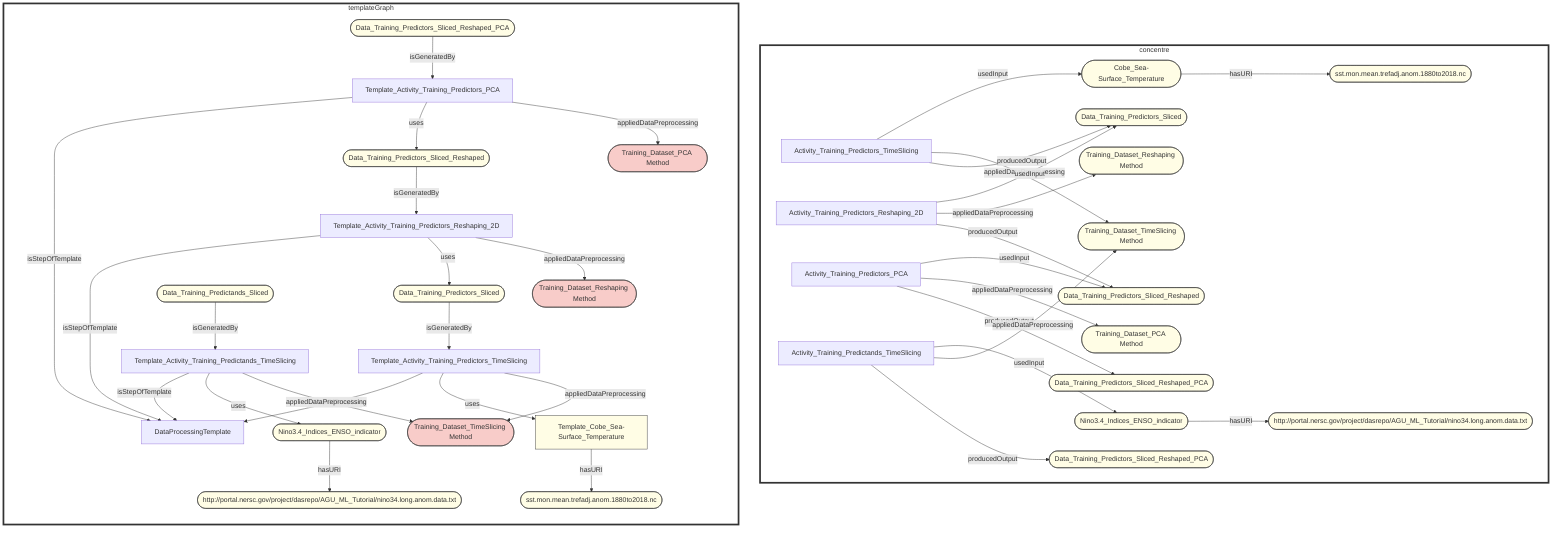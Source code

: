 graph



style templateGraph fill:#ffffff,stroke:#333,stroke-width:4px
style concentre fill:#ffffff,stroke:#333,stroke-width:4px


subgraph concentre


Cobe_Sea-Surface_Temperature([Cobe_Sea-Surface_Temperature])
Data_Training_Predictors_Sliced([Data_Training_Predictors_Sliced])
Training_Dataset_TimeSlicing([Training_Dataset_TimeSlicing Method])
sst.mon.mean.trefadj.anom.1880to2018.nc([sst.mon.mean.trefadj.anom.1880to2018.nc])
Training_Dataset_Reshaping([Training_Dataset_Reshaping Method])
Data_Training_Predictors_Sliced_Reshaped([Data_Training_Predictors_Sliced_Reshaped])
Training_Dataset_PCA([Training_Dataset_PCA Method])
Data_Training_Predictors_Sliced_Reshaped_PCA([Data_Training_Predictors_Sliced_Reshaped_PCA])
Nino_ENSO_Indicator([Nino3.4_Indices_ENSO_indicator])
Data_Training_Predictands_Sliced([Data_Training_Predictors_Sliced_Reshaped_PCA])
Nino_ENSO_IndicatorURL([http://portal.nersc.gov/project/dasrepo/AGU_ML_Tutorial/nino34.long.anom.data.txt])

style Cobe_Sea-Surface_Temperature fill:#FFFDE5,stroke:#333,stroke-width:1px
style Training_Dataset_TimeSlicing fill:#FFFDE5,stroke:#333,stroke-width:1px
style Data_Training_Predictors_Sliced fill:#FFFDE5,stroke:#333,stroke-width:1px
style Training_Dataset_Reshaping fill:#FFFDE5,stroke:#333,stroke-width:1px
style Data_Training_Predictors_Sliced_Reshaped fill:#FFFDE5,stroke:#333,stroke-width:1px
style Training_Dataset_PCA fill:#FFFDE5,stroke:#333,stroke-width:1px
style Data_Training_Predictors_Sliced_Reshaped_PCA fill:#FFFDE5,stroke:#333,stroke-width:1px
style Nino_ENSO_Indicator fill:#FFFDE5,stroke:#333,stroke-width:1px
style Data_Training_Predictands_Sliced fill:#FFFDE5,stroke:#333,stroke-width:1px
style sst.mon.mean.trefadj.anom.1880to2018.nc fill:#FFFDE5,stroke:#333,stroke-width:1px
style Nino_ENSO_IndicatorURL fill:#FFFDE5,stroke:#333,stroke-width:1px


Nino_ENSO_Indicator--> |hasURI| Nino_ENSO_IndicatorURL

Activity_Training_Predictors_TimeSlicing -->|usedInput| Cobe_Sea-Surface_Temperature
Activity_Training_Predictors_TimeSlicing -->|appliedDataPreprocessing| Training_Dataset_TimeSlicing
Activity_Training_Predictors_TimeSlicing -->|producedOutput| Data_Training_Predictors_Sliced
Cobe_Sea-Surface_Temperature -->|hasURI| sst.mon.mean.trefadj.anom.1880to2018.nc
Activity_Training_Predictors_Reshaping_2D -->|usedInput| Data_Training_Predictors_Sliced
Activity_Training_Predictors_Reshaping_2D -->|appliedDataPreprocessing| Training_Dataset_Reshaping
Activity_Training_Predictors_Reshaping_2D -->|producedOutput| Data_Training_Predictors_Sliced_Reshaped
Activity_Training_Predictors_PCA -->|usedInput| Data_Training_Predictors_Sliced_Reshaped
Activity_Training_Predictors_PCA -->|appliedDataPreprocessing| Training_Dataset_PCA
Activity_Training_Predictors_PCA -->|producedOutput| Data_Training_Predictors_Sliced_Reshaped_PCA
Activity_Training_Predictands_TimeSlicing -->|usedInput| Nino_ENSO_Indicator
Activity_Training_Predictands_TimeSlicing -->|appliedDataPreprocessing| Training_Dataset_TimeSlicing
Activity_Training_Predictands_TimeSlicing -->|producedOutput| Data_Training_Predictands_Sliced



end




subgraph templateGraph
direction TB
DataProcessingTemplate[DataProcessingTemplate]


Template_Data_Training_Predictors_Sliced([Data_Training_Predictors_Sliced])
Template_Training_Dataset_TimeSlicing([Training_Dataset_TimeSlicing Method])
Template_sst.mon.mean.trefadj.anom.1880to2018.nc([sst.mon.mean.trefadj.anom.1880to2018.nc])
Template_Training_Dataset_Reshaping([Training_Dataset_Reshaping Method])
Template_Data_Training_Predictors_Sliced_Reshaped([Data_Training_Predictors_Sliced_Reshaped])
Template_Training_Dataset_PCA([Training_Dataset_PCA Method])
Template_Data_Training_Predictors_Sliced_Reshaped_PCA([Data_Training_Predictors_Sliced_Reshaped_PCA])
Template_Nino_ENSO_Indicator([Nino3.4_Indices_ENSO_indicator])
Template_Data_Training_Predictands_Sliced([Data_Training_Predictands_Sliced])
Template_Nino_ENSO_IndicatorURL([http://portal.nersc.gov/project/dasrepo/AGU_ML_Tutorial/nino34.long.anom.data.txt])

style Template_Cobe_Sea-Surface_Temperature fill:#FFFDE5,stroke:#333,stroke-width:1px
style Template_Training_Dataset_TimeSlicing fill:#FFFDE5,stroke:#333,stroke-width:1px
style Template_Data_Training_Predictors_Sliced fill:#FFFDE5,stroke:#333,stroke-width:1px
style Template_Training_Dataset_Reshaping fill:#FFFDE5,stroke:#333,stroke-width:1px
style Template_Data_Training_Predictors_Sliced_Reshaped fill:#FFFDE5,stroke:#333,stroke-width:1px
style Template_Training_Dataset_PCA fill:#FFFDE5,stroke:#333,stroke-width:1px
style Template_Data_Training_Predictors_Sliced_Reshaped_PCA fill:#FFFDE5,stroke:#333,stroke-width:1px
style Template_Nino_ENSO_Indicator fill:#FFFDE5,stroke:#333,stroke-width:1px
style Template_Data_Training_Predictands_Sliced fill:#FFFDE5,stroke:#333,stroke-width:1px
style Template_sst.mon.mean.trefadj.anom.1880to2018.nc fill:#FFFDE5,stroke:#333,stroke-width:1px
style Template_Nino_ENSO_IndicatorURL fill:#FFFDE5,stroke:#333,stroke-width:1px

style Template_Training_Dataset_Reshaping fill:#F8CCC9,stroke:#333,stroke-width:1px
style Template_Training_Dataset_PCA fill:#F8CCC9,stroke:#333,stroke-width:1px
style Template_Training_Dataset_TimeSlicing fill:#F8CCC9,stroke:#333,stroke-width:1px


Template_Nino_ENSO_Indicator--> |hasURI| Template_Nino_ENSO_IndicatorURL
Template_Activity_Training_Predictors_TimeSlicing --> |isStepOfTemplate| DataProcessingTemplate
Template_Activity_Training_Predictors_Reshaping_2D -->|isStepOfTemplate| DataProcessingTemplate
Template_Activity_Training_Predictors_PCA -->|isStepOfTemplate| DataProcessingTemplate
Template_Activity_Training_Predictands_TimeSlicing -->|isStepOfTemplate| DataProcessingTemplate


Template_Activity_Training_Predictors_TimeSlicing -->|uses| Template_Cobe_Sea-Surface_Temperature
Template_Activity_Training_Predictors_TimeSlicing -->|appliedDataPreprocessing| Template_Training_Dataset_TimeSlicing
Template_Data_Training_Predictors_Sliced  -->|isGeneratedBy| Template_Activity_Training_Predictors_TimeSlicing
Template_Cobe_Sea-Surface_Temperature -->|hasURI| Template_sst.mon.mean.trefadj.anom.1880to2018.nc



Template_Activity_Training_Predictors_Reshaping_2D -->|uses| Template_Data_Training_Predictors_Sliced
Template_Activity_Training_Predictors_Reshaping_2D -->|appliedDataPreprocessing| Template_Training_Dataset_Reshaping
Template_Data_Training_Predictors_Sliced_Reshaped -->|isGeneratedBy| Template_Activity_Training_Predictors_Reshaping_2D


Template_Activity_Training_Predictors_PCA -->|uses| Template_Data_Training_Predictors_Sliced_Reshaped
Template_Activity_Training_Predictors_PCA -->|appliedDataPreprocessing| Template_Training_Dataset_PCA
Template_Data_Training_Predictors_Sliced_Reshaped_PCA  -->|isGeneratedBy| Template_Activity_Training_Predictors_PCA


Template_Activity_Training_Predictands_TimeSlicing -->|uses| Template_Nino_ENSO_Indicator
Template_Activity_Training_Predictands_TimeSlicing -->|appliedDataPreprocessing| Template_Training_Dataset_TimeSlicing
Template_Data_Training_Predictands_Sliced  -->|isGeneratedBy| Template_Activity_Training_Predictands_TimeSlicing


end